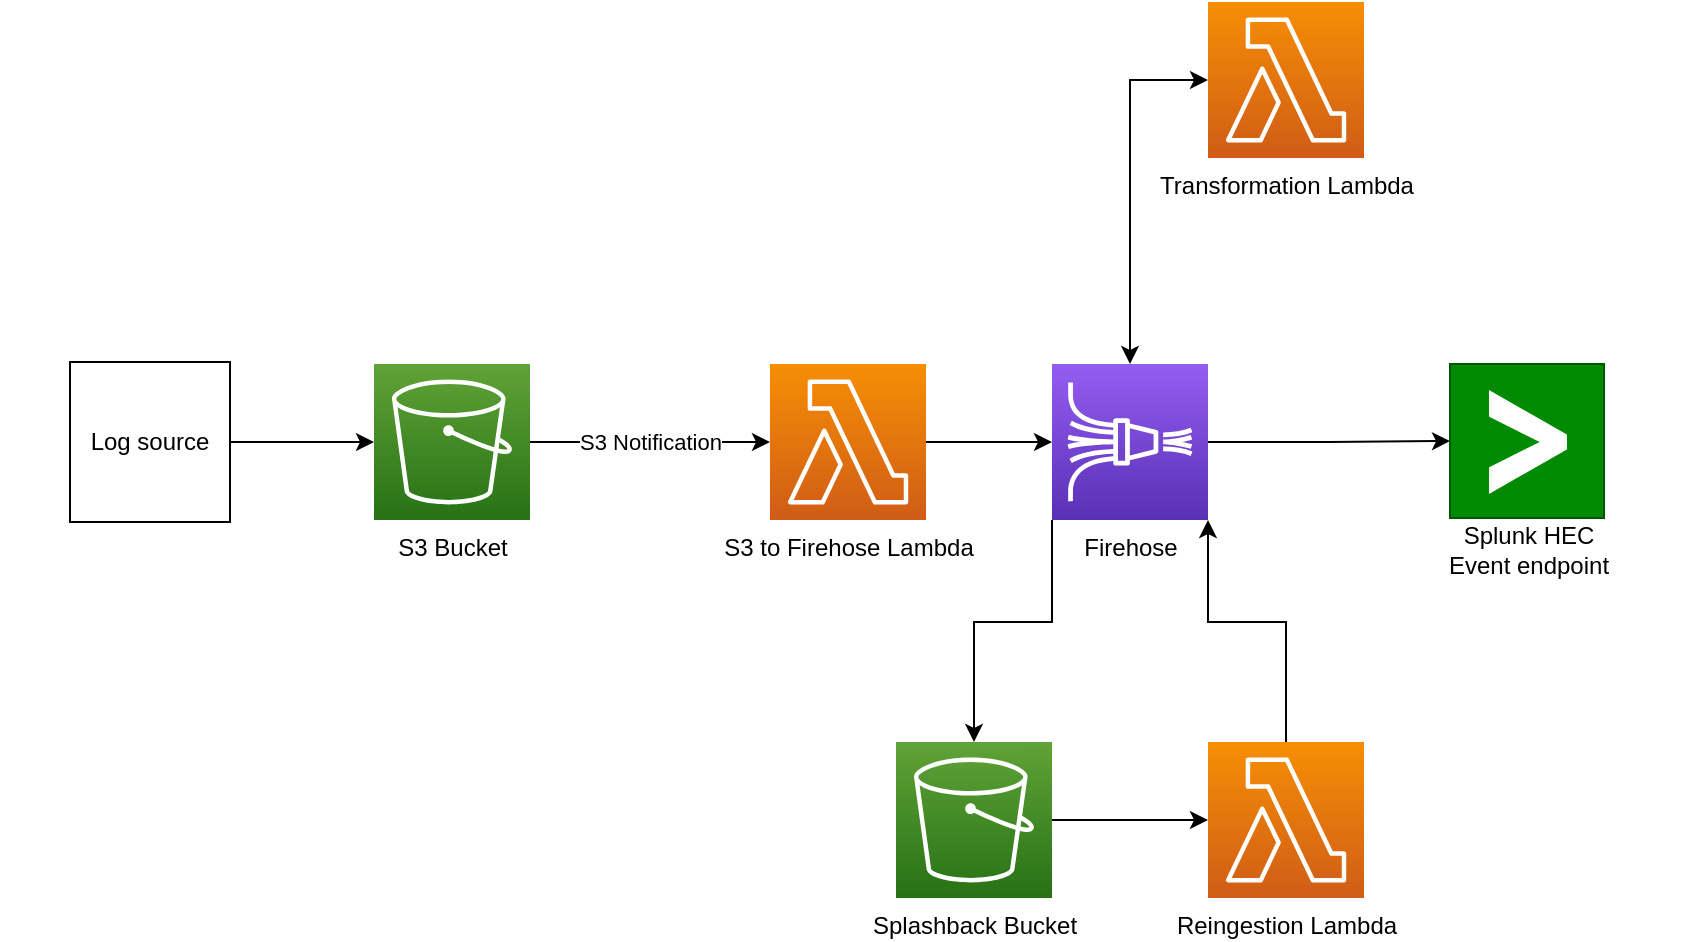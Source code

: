 <mxfile>
    <diagram id="Ht1M8jgEwFfnCIfOTk4-" name="Page-1">
        <mxGraphModel dx="1240" dy="553" grid="0" gridSize="10" guides="1" tooltips="1" connect="1" arrows="1" fold="1" page="1" pageScale="1" pageWidth="1169" pageHeight="827" background="#FFFFFF" math="0" shadow="0">
            <root>
                <mxCell id="0"/>
                <mxCell id="1" parent="0"/>
                <mxCell id="427eMIo8mIY5oeWpT3uf-6" value="" style="edgeStyle=orthogonalEdgeStyle;rounded=0;orthogonalLoop=1;jettySize=auto;html=1;" parent="1" source="JPqg_ie-Kz-aT12XPZaf-3" target="427eMIo8mIY5oeWpT3uf-1" edge="1">
                    <mxGeometry relative="1" as="geometry"/>
                </mxCell>
                <mxCell id="427eMIo8mIY5oeWpT3uf-7" value="S3 Notification" style="edgeLabel;html=1;align=center;verticalAlign=middle;resizable=0;points=[];rounded=0;" parent="427eMIo8mIY5oeWpT3uf-6" vertex="1" connectable="0">
                    <mxGeometry x="0.237" y="2" relative="1" as="geometry">
                        <mxPoint x="-14" y="2" as="offset"/>
                    </mxGeometry>
                </mxCell>
                <mxCell id="JPqg_ie-Kz-aT12XPZaf-3" value="&lt;font color=&quot;#000000&quot;&gt;S3 Bucket&lt;/font&gt;" style="points=[[0,0,0],[0.25,0,0],[0.5,0,0],[0.75,0,0],[1,0,0],[0,1,0],[0.25,1,0],[0.5,1,0],[0.75,1,0],[1,1,0],[0,0.25,0],[0,0.5,0],[0,0.75,0],[1,0.25,0],[1,0.5,0],[1,0.75,0]];outlineConnect=0;fontColor=#232F3E;gradientColor=#60A337;gradientDirection=north;fillColor=#277116;strokeColor=#ffffff;dashed=0;verticalLabelPosition=bottom;verticalAlign=top;align=center;html=1;fontSize=12;fontStyle=0;aspect=fixed;shape=mxgraph.aws4.resourceIcon;resIcon=mxgraph.aws4.s3;rounded=0;" parent="1" vertex="1">
                    <mxGeometry x="232" y="401" width="78" height="78" as="geometry"/>
                </mxCell>
                <mxCell id="JPqg_ie-Kz-aT12XPZaf-20" value="" style="edgeStyle=orthogonalEdgeStyle;rounded=0;orthogonalLoop=1;jettySize=auto;html=1;entryX=0;entryY=0.5;entryDx=0;entryDy=0;" parent="1" source="JPqg_ie-Kz-aT12XPZaf-13" target="JPqg_ie-Kz-aT12XPZaf-39" edge="1">
                    <mxGeometry relative="1" as="geometry">
                        <mxPoint x="760" y="440" as="targetPoint"/>
                    </mxGeometry>
                </mxCell>
                <mxCell id="-O1S9VgyGTAufD2_brlZ-11" style="edgeStyle=orthogonalEdgeStyle;rounded=0;orthogonalLoop=1;jettySize=auto;html=1;entryX=0;entryY=0.5;entryDx=0;entryDy=0;entryPerimeter=0;startArrow=classic;startFill=1;" parent="1" source="JPqg_ie-Kz-aT12XPZaf-13" target="-O1S9VgyGTAufD2_brlZ-9" edge="1">
                    <mxGeometry relative="1" as="geometry"/>
                </mxCell>
                <mxCell id="P1O5KJ72F3kw6l7Sxvg9-2" style="edgeStyle=orthogonalEdgeStyle;rounded=0;orthogonalLoop=1;jettySize=auto;html=1;exitX=0;exitY=1;exitDx=0;exitDy=0;exitPerimeter=0;startArrow=none;startFill=0;entryX=0.5;entryY=0;entryDx=0;entryDy=0;entryPerimeter=0;" parent="1" source="JPqg_ie-Kz-aT12XPZaf-13" target="P1O5KJ72F3kw6l7Sxvg9-1" edge="1">
                    <mxGeometry relative="1" as="geometry">
                        <mxPoint x="540" y="570" as="targetPoint"/>
                        <Array as="points">
                            <mxPoint x="571" y="530"/>
                            <mxPoint x="532" y="530"/>
                        </Array>
                    </mxGeometry>
                </mxCell>
                <mxCell id="JPqg_ie-Kz-aT12XPZaf-13" value="&lt;font color=&quot;#000000&quot;&gt;Firehose&lt;br&gt;&lt;/font&gt;" style="points=[[0,0,0],[0.25,0,0],[0.5,0,0],[0.75,0,0],[1,0,0],[0,1,0],[0.25,1,0],[0.5,1,0],[0.75,1,0],[1,1,0],[0,0.25,0],[0,0.5,0],[0,0.75,0],[1,0.25,0],[1,0.5,0],[1,0.75,0]];outlineConnect=0;fontColor=#232F3E;gradientColor=#945DF2;gradientDirection=north;fillColor=#5A30B5;strokeColor=#ffffff;dashed=0;verticalLabelPosition=bottom;verticalAlign=top;align=center;html=1;fontSize=12;fontStyle=0;aspect=fixed;shape=mxgraph.aws4.resourceIcon;resIcon=mxgraph.aws4.kinesis_data_firehose;rounded=0;" parent="1" vertex="1">
                    <mxGeometry x="571" y="401" width="78" height="78" as="geometry"/>
                </mxCell>
                <mxCell id="-O1S9VgyGTAufD2_brlZ-9" value="&lt;font color=&quot;#000000&quot;&gt;Transformation Lambda&lt;/font&gt;" style="points=[[0,0,0],[0.25,0,0],[0.5,0,0],[0.75,0,0],[1,0,0],[0,1,0],[0.25,1,0],[0.5,1,0],[0.75,1,0],[1,1,0],[0,0.25,0],[0,0.5,0],[0,0.75,0],[1,0.25,0],[1,0.5,0],[1,0.75,0]];outlineConnect=0;fontColor=#232F3E;gradientColor=#F78E04;gradientDirection=north;fillColor=#D05C17;strokeColor=#ffffff;dashed=0;verticalLabelPosition=bottom;verticalAlign=top;align=center;html=1;fontSize=12;fontStyle=0;aspect=fixed;shape=mxgraph.aws4.resourceIcon;resIcon=mxgraph.aws4.lambda;rounded=0;" parent="1" vertex="1">
                    <mxGeometry x="649" y="220" width="78" height="78" as="geometry"/>
                </mxCell>
                <mxCell id="P1O5KJ72F3kw6l7Sxvg9-5" value="" style="edgeStyle=orthogonalEdgeStyle;rounded=0;orthogonalLoop=1;jettySize=auto;html=1;exitX=1;exitY=0.5;exitDx=0;exitDy=0;exitPerimeter=0;" parent="1" source="P1O5KJ72F3kw6l7Sxvg9-1" target="P1O5KJ72F3kw6l7Sxvg9-3" edge="1">
                    <mxGeometry relative="1" as="geometry">
                        <mxPoint x="539" y="629" as="sourcePoint"/>
                    </mxGeometry>
                </mxCell>
                <mxCell id="P1O5KJ72F3kw6l7Sxvg9-1" value="&lt;font color=&quot;#000000&quot;&gt;Splashback Bucket&lt;/font&gt;" style="points=[[0,0,0],[0.25,0,0],[0.5,0,0],[0.75,0,0],[1,0,0],[0,1,0],[0.25,1,0],[0.5,1,0],[0.75,1,0],[1,1,0],[0,0.25,0],[0,0.5,0],[0,0.75,0],[1,0.25,0],[1,0.5,0],[1,0.75,0]];outlineConnect=0;fontColor=#232F3E;gradientColor=#60A337;gradientDirection=north;fillColor=#277116;strokeColor=#ffffff;dashed=0;verticalLabelPosition=bottom;verticalAlign=top;align=center;html=1;fontSize=12;fontStyle=0;aspect=fixed;shape=mxgraph.aws4.resourceIcon;resIcon=mxgraph.aws4.s3;rounded=0;" parent="1" vertex="1">
                    <mxGeometry x="493" y="590" width="78" height="78" as="geometry"/>
                </mxCell>
                <mxCell id="P1O5KJ72F3kw6l7Sxvg9-6" style="edgeStyle=orthogonalEdgeStyle;rounded=0;orthogonalLoop=1;jettySize=auto;html=1;entryX=1;entryY=1;entryDx=0;entryDy=0;entryPerimeter=0;exitX=0.5;exitY=0;exitDx=0;exitDy=0;exitPerimeter=0;" parent="1" source="P1O5KJ72F3kw6l7Sxvg9-3" target="JPqg_ie-Kz-aT12XPZaf-13" edge="1">
                    <mxGeometry relative="1" as="geometry">
                        <mxPoint x="700" y="570" as="sourcePoint"/>
                        <Array as="points">
                            <mxPoint x="688" y="530"/>
                            <mxPoint x="649" y="530"/>
                        </Array>
                    </mxGeometry>
                </mxCell>
                <mxCell id="P1O5KJ72F3kw6l7Sxvg9-3" value="&lt;font color=&quot;#000000&quot;&gt;Reingestion Lambda&lt;br&gt;&lt;/font&gt;" style="points=[[0,0,0],[0.25,0,0],[0.5,0,0],[0.75,0,0],[1,0,0],[0,1,0],[0.25,1,0],[0.5,1,0],[0.75,1,0],[1,1,0],[0,0.25,0],[0,0.5,0],[0,0.75,0],[1,0.25,0],[1,0.5,0],[1,0.75,0]];outlineConnect=0;fontColor=#232F3E;gradientColor=#F78E04;gradientDirection=north;fillColor=#D05C17;strokeColor=#ffffff;dashed=0;verticalLabelPosition=bottom;verticalAlign=top;align=center;html=1;fontSize=12;fontStyle=0;aspect=fixed;shape=mxgraph.aws4.resourceIcon;resIcon=mxgraph.aws4.lambda;rounded=0;" parent="1" vertex="1">
                    <mxGeometry x="649" y="590" width="78" height="78" as="geometry"/>
                </mxCell>
                <mxCell id="427eMIo8mIY5oeWpT3uf-4" value="" style="edgeStyle=orthogonalEdgeStyle;rounded=0;orthogonalLoop=1;jettySize=auto;html=1;exitX=1;exitY=0.5;exitDx=0;exitDy=0;exitPerimeter=0;" parent="1" source="427eMIo8mIY5oeWpT3uf-1" target="JPqg_ie-Kz-aT12XPZaf-13" edge="1">
                    <mxGeometry relative="1" as="geometry">
                        <mxPoint x="509" y="440" as="sourcePoint"/>
                    </mxGeometry>
                </mxCell>
                <mxCell id="427eMIo8mIY5oeWpT3uf-1" value="&lt;font color=&quot;#000000&quot;&gt;S3 to Firehose Lambda&lt;br&gt;&lt;/font&gt;" style="points=[[0,0,0],[0.25,0,0],[0.5,0,0],[0.75,0,0],[1,0,0],[0,1,0],[0.25,1,0],[0.5,1,0],[0.75,1,0],[1,1,0],[0,0.25,0],[0,0.5,0],[0,0.75,0],[1,0.25,0],[1,0.5,0],[1,0.75,0]];outlineConnect=0;fontColor=#232F3E;gradientColor=#F78E04;gradientDirection=north;fillColor=#D05C17;strokeColor=#ffffff;dashed=0;verticalLabelPosition=bottom;verticalAlign=top;align=center;html=1;fontSize=12;fontStyle=0;aspect=fixed;shape=mxgraph.aws4.resourceIcon;resIcon=mxgraph.aws4.lambda;rounded=0;" parent="1" vertex="1">
                    <mxGeometry x="430" y="401" width="78" height="78" as="geometry"/>
                </mxCell>
                <mxCell id="427eMIo8mIY5oeWpT3uf-5" value="" style="group;rounded=0;" parent="1" vertex="1" connectable="0">
                    <mxGeometry x="770" y="401" width="124" height="113" as="geometry"/>
                </mxCell>
                <mxCell id="-O1S9VgyGTAufD2_brlZ-7" value="" style="group;movable=1;resizable=1;rotatable=1;deletable=1;editable=1;locked=0;connectable=1;rounded=0;" parent="427eMIo8mIY5oeWpT3uf-5" vertex="1" connectable="0">
                    <mxGeometry width="78" height="78" as="geometry"/>
                </mxCell>
                <mxCell id="JPqg_ie-Kz-aT12XPZaf-39" value="" style="whiteSpace=wrap;html=1;aspect=fixed;fillColor=#008a00;fontColor=#ffffff;strokeColor=#005700;movable=1;resizable=1;rotatable=1;deletable=1;editable=1;locked=0;connectable=1;container=0;rounded=0;" parent="-O1S9VgyGTAufD2_brlZ-7" vertex="1">
                    <mxGeometry width="77.013" height="77.013" as="geometry"/>
                </mxCell>
                <mxCell id="JPqg_ie-Kz-aT12XPZaf-33" value="" style="triangle;whiteSpace=wrap;html=1;fillColor=#FFFFFF;fontColor=#ffffff;strokeColor=none;movable=1;resizable=1;rotatable=1;deletable=1;editable=1;locked=0;connectable=1;container=0;rounded=0;" parent="-O1S9VgyGTAufD2_brlZ-7" vertex="1">
                    <mxGeometry x="19.5" y="13" width="45.5" height="52" as="geometry"/>
                </mxCell>
                <mxCell id="JPqg_ie-Kz-aT12XPZaf-38" value="" style="triangle;whiteSpace=wrap;html=1;fillColor=#008a00;fontColor=#ffffff;strokeColor=none;movable=1;resizable=1;rotatable=1;deletable=1;editable=1;locked=0;connectable=1;container=0;rounded=0;" parent="-O1S9VgyGTAufD2_brlZ-7" vertex="1">
                    <mxGeometry x="18.85" y="26" width="26" height="26" as="geometry"/>
                </mxCell>
                <mxCell id="JPqg_ie-Kz-aT12XPZaf-40" value="" style="rounded=0;whiteSpace=wrap;html=1;fillColor=#008a00;fontColor=#ffffff;strokeColor=none;movable=1;resizable=1;rotatable=1;deletable=1;editable=1;locked=0;connectable=1;container=0;" parent="-O1S9VgyGTAufD2_brlZ-7" vertex="1">
                    <mxGeometry x="58.5" y="19.5" width="6.5" height="39" as="geometry"/>
                </mxCell>
                <mxCell id="P1O5KJ72F3kw6l7Sxvg9-7" value="Splunk HEC&lt;br&gt;Event endpoint" style="text;html=1;align=center;verticalAlign=middle;resizable=1;points=[];autosize=1;strokeColor=none;fillColor=none;movable=1;rotatable=1;deletable=1;editable=1;locked=0;connectable=1;rounded=0;" parent="427eMIo8mIY5oeWpT3uf-5" vertex="1">
                    <mxGeometry x="-11" y="73" width="100" height="40" as="geometry"/>
                </mxCell>
                <mxCell id="IhSQDdl6-E35p1memcWb-2" value="" style="edgeStyle=orthogonalEdgeStyle;rounded=0;orthogonalLoop=1;jettySize=auto;html=1;" parent="1" source="IhSQDdl6-E35p1memcWb-1" target="JPqg_ie-Kz-aT12XPZaf-3" edge="1">
                    <mxGeometry relative="1" as="geometry"/>
                </mxCell>
                <mxCell id="IhSQDdl6-E35p1memcWb-1" value="Log source" style="whiteSpace=wrap;html=1;aspect=fixed;rounded=0;" parent="1" vertex="1">
                    <mxGeometry x="80" y="400" width="80" height="80" as="geometry"/>
                </mxCell>
                <mxCell id="2" value="" style="rounded=0;whiteSpace=wrap;html=1;strokeColor=none;" vertex="1" parent="1">
                    <mxGeometry x="45" y="410" width="32" height="60" as="geometry"/>
                </mxCell>
            </root>
        </mxGraphModel>
    </diagram>
</mxfile>